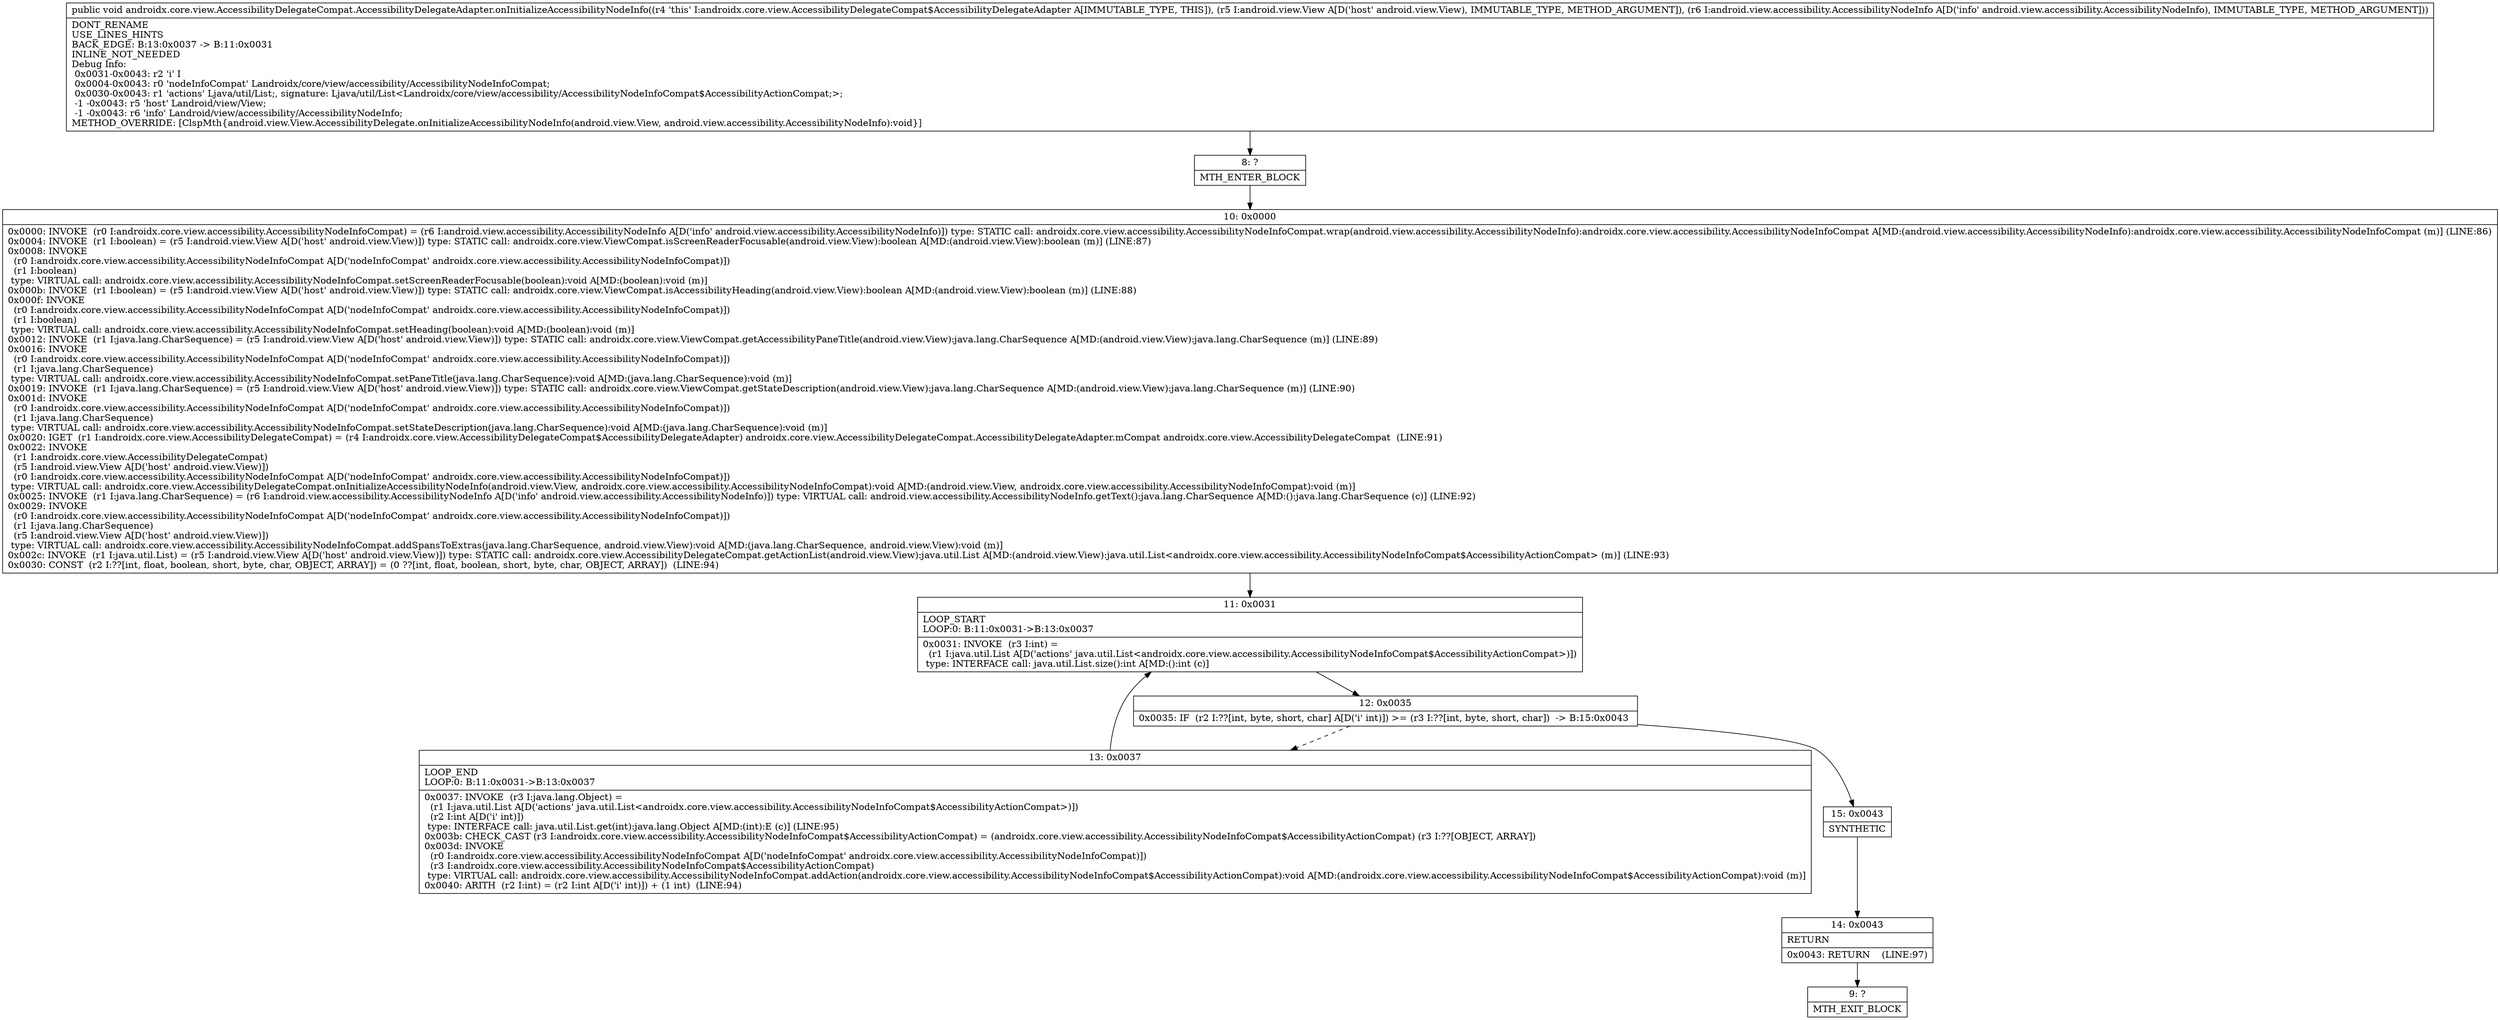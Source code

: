 digraph "CFG forandroidx.core.view.AccessibilityDelegateCompat.AccessibilityDelegateAdapter.onInitializeAccessibilityNodeInfo(Landroid\/view\/View;Landroid\/view\/accessibility\/AccessibilityNodeInfo;)V" {
Node_8 [shape=record,label="{8\:\ ?|MTH_ENTER_BLOCK\l}"];
Node_10 [shape=record,label="{10\:\ 0x0000|0x0000: INVOKE  (r0 I:androidx.core.view.accessibility.AccessibilityNodeInfoCompat) = (r6 I:android.view.accessibility.AccessibilityNodeInfo A[D('info' android.view.accessibility.AccessibilityNodeInfo)]) type: STATIC call: androidx.core.view.accessibility.AccessibilityNodeInfoCompat.wrap(android.view.accessibility.AccessibilityNodeInfo):androidx.core.view.accessibility.AccessibilityNodeInfoCompat A[MD:(android.view.accessibility.AccessibilityNodeInfo):androidx.core.view.accessibility.AccessibilityNodeInfoCompat (m)] (LINE:86)\l0x0004: INVOKE  (r1 I:boolean) = (r5 I:android.view.View A[D('host' android.view.View)]) type: STATIC call: androidx.core.view.ViewCompat.isScreenReaderFocusable(android.view.View):boolean A[MD:(android.view.View):boolean (m)] (LINE:87)\l0x0008: INVOKE  \l  (r0 I:androidx.core.view.accessibility.AccessibilityNodeInfoCompat A[D('nodeInfoCompat' androidx.core.view.accessibility.AccessibilityNodeInfoCompat)])\l  (r1 I:boolean)\l type: VIRTUAL call: androidx.core.view.accessibility.AccessibilityNodeInfoCompat.setScreenReaderFocusable(boolean):void A[MD:(boolean):void (m)]\l0x000b: INVOKE  (r1 I:boolean) = (r5 I:android.view.View A[D('host' android.view.View)]) type: STATIC call: androidx.core.view.ViewCompat.isAccessibilityHeading(android.view.View):boolean A[MD:(android.view.View):boolean (m)] (LINE:88)\l0x000f: INVOKE  \l  (r0 I:androidx.core.view.accessibility.AccessibilityNodeInfoCompat A[D('nodeInfoCompat' androidx.core.view.accessibility.AccessibilityNodeInfoCompat)])\l  (r1 I:boolean)\l type: VIRTUAL call: androidx.core.view.accessibility.AccessibilityNodeInfoCompat.setHeading(boolean):void A[MD:(boolean):void (m)]\l0x0012: INVOKE  (r1 I:java.lang.CharSequence) = (r5 I:android.view.View A[D('host' android.view.View)]) type: STATIC call: androidx.core.view.ViewCompat.getAccessibilityPaneTitle(android.view.View):java.lang.CharSequence A[MD:(android.view.View):java.lang.CharSequence (m)] (LINE:89)\l0x0016: INVOKE  \l  (r0 I:androidx.core.view.accessibility.AccessibilityNodeInfoCompat A[D('nodeInfoCompat' androidx.core.view.accessibility.AccessibilityNodeInfoCompat)])\l  (r1 I:java.lang.CharSequence)\l type: VIRTUAL call: androidx.core.view.accessibility.AccessibilityNodeInfoCompat.setPaneTitle(java.lang.CharSequence):void A[MD:(java.lang.CharSequence):void (m)]\l0x0019: INVOKE  (r1 I:java.lang.CharSequence) = (r5 I:android.view.View A[D('host' android.view.View)]) type: STATIC call: androidx.core.view.ViewCompat.getStateDescription(android.view.View):java.lang.CharSequence A[MD:(android.view.View):java.lang.CharSequence (m)] (LINE:90)\l0x001d: INVOKE  \l  (r0 I:androidx.core.view.accessibility.AccessibilityNodeInfoCompat A[D('nodeInfoCompat' androidx.core.view.accessibility.AccessibilityNodeInfoCompat)])\l  (r1 I:java.lang.CharSequence)\l type: VIRTUAL call: androidx.core.view.accessibility.AccessibilityNodeInfoCompat.setStateDescription(java.lang.CharSequence):void A[MD:(java.lang.CharSequence):void (m)]\l0x0020: IGET  (r1 I:androidx.core.view.AccessibilityDelegateCompat) = (r4 I:androidx.core.view.AccessibilityDelegateCompat$AccessibilityDelegateAdapter) androidx.core.view.AccessibilityDelegateCompat.AccessibilityDelegateAdapter.mCompat androidx.core.view.AccessibilityDelegateCompat  (LINE:91)\l0x0022: INVOKE  \l  (r1 I:androidx.core.view.AccessibilityDelegateCompat)\l  (r5 I:android.view.View A[D('host' android.view.View)])\l  (r0 I:androidx.core.view.accessibility.AccessibilityNodeInfoCompat A[D('nodeInfoCompat' androidx.core.view.accessibility.AccessibilityNodeInfoCompat)])\l type: VIRTUAL call: androidx.core.view.AccessibilityDelegateCompat.onInitializeAccessibilityNodeInfo(android.view.View, androidx.core.view.accessibility.AccessibilityNodeInfoCompat):void A[MD:(android.view.View, androidx.core.view.accessibility.AccessibilityNodeInfoCompat):void (m)]\l0x0025: INVOKE  (r1 I:java.lang.CharSequence) = (r6 I:android.view.accessibility.AccessibilityNodeInfo A[D('info' android.view.accessibility.AccessibilityNodeInfo)]) type: VIRTUAL call: android.view.accessibility.AccessibilityNodeInfo.getText():java.lang.CharSequence A[MD:():java.lang.CharSequence (c)] (LINE:92)\l0x0029: INVOKE  \l  (r0 I:androidx.core.view.accessibility.AccessibilityNodeInfoCompat A[D('nodeInfoCompat' androidx.core.view.accessibility.AccessibilityNodeInfoCompat)])\l  (r1 I:java.lang.CharSequence)\l  (r5 I:android.view.View A[D('host' android.view.View)])\l type: VIRTUAL call: androidx.core.view.accessibility.AccessibilityNodeInfoCompat.addSpansToExtras(java.lang.CharSequence, android.view.View):void A[MD:(java.lang.CharSequence, android.view.View):void (m)]\l0x002c: INVOKE  (r1 I:java.util.List) = (r5 I:android.view.View A[D('host' android.view.View)]) type: STATIC call: androidx.core.view.AccessibilityDelegateCompat.getActionList(android.view.View):java.util.List A[MD:(android.view.View):java.util.List\<androidx.core.view.accessibility.AccessibilityNodeInfoCompat$AccessibilityActionCompat\> (m)] (LINE:93)\l0x0030: CONST  (r2 I:??[int, float, boolean, short, byte, char, OBJECT, ARRAY]) = (0 ??[int, float, boolean, short, byte, char, OBJECT, ARRAY])  (LINE:94)\l}"];
Node_11 [shape=record,label="{11\:\ 0x0031|LOOP_START\lLOOP:0: B:11:0x0031\-\>B:13:0x0037\l|0x0031: INVOKE  (r3 I:int) = \l  (r1 I:java.util.List A[D('actions' java.util.List\<androidx.core.view.accessibility.AccessibilityNodeInfoCompat$AccessibilityActionCompat\>)])\l type: INTERFACE call: java.util.List.size():int A[MD:():int (c)]\l}"];
Node_12 [shape=record,label="{12\:\ 0x0035|0x0035: IF  (r2 I:??[int, byte, short, char] A[D('i' int)]) \>= (r3 I:??[int, byte, short, char])  \-\> B:15:0x0043 \l}"];
Node_13 [shape=record,label="{13\:\ 0x0037|LOOP_END\lLOOP:0: B:11:0x0031\-\>B:13:0x0037\l|0x0037: INVOKE  (r3 I:java.lang.Object) = \l  (r1 I:java.util.List A[D('actions' java.util.List\<androidx.core.view.accessibility.AccessibilityNodeInfoCompat$AccessibilityActionCompat\>)])\l  (r2 I:int A[D('i' int)])\l type: INTERFACE call: java.util.List.get(int):java.lang.Object A[MD:(int):E (c)] (LINE:95)\l0x003b: CHECK_CAST (r3 I:androidx.core.view.accessibility.AccessibilityNodeInfoCompat$AccessibilityActionCompat) = (androidx.core.view.accessibility.AccessibilityNodeInfoCompat$AccessibilityActionCompat) (r3 I:??[OBJECT, ARRAY]) \l0x003d: INVOKE  \l  (r0 I:androidx.core.view.accessibility.AccessibilityNodeInfoCompat A[D('nodeInfoCompat' androidx.core.view.accessibility.AccessibilityNodeInfoCompat)])\l  (r3 I:androidx.core.view.accessibility.AccessibilityNodeInfoCompat$AccessibilityActionCompat)\l type: VIRTUAL call: androidx.core.view.accessibility.AccessibilityNodeInfoCompat.addAction(androidx.core.view.accessibility.AccessibilityNodeInfoCompat$AccessibilityActionCompat):void A[MD:(androidx.core.view.accessibility.AccessibilityNodeInfoCompat$AccessibilityActionCompat):void (m)]\l0x0040: ARITH  (r2 I:int) = (r2 I:int A[D('i' int)]) + (1 int)  (LINE:94)\l}"];
Node_15 [shape=record,label="{15\:\ 0x0043|SYNTHETIC\l}"];
Node_14 [shape=record,label="{14\:\ 0x0043|RETURN\l|0x0043: RETURN    (LINE:97)\l}"];
Node_9 [shape=record,label="{9\:\ ?|MTH_EXIT_BLOCK\l}"];
MethodNode[shape=record,label="{public void androidx.core.view.AccessibilityDelegateCompat.AccessibilityDelegateAdapter.onInitializeAccessibilityNodeInfo((r4 'this' I:androidx.core.view.AccessibilityDelegateCompat$AccessibilityDelegateAdapter A[IMMUTABLE_TYPE, THIS]), (r5 I:android.view.View A[D('host' android.view.View), IMMUTABLE_TYPE, METHOD_ARGUMENT]), (r6 I:android.view.accessibility.AccessibilityNodeInfo A[D('info' android.view.accessibility.AccessibilityNodeInfo), IMMUTABLE_TYPE, METHOD_ARGUMENT]))  | DONT_RENAME\lUSE_LINES_HINTS\lBACK_EDGE: B:13:0x0037 \-\> B:11:0x0031\lINLINE_NOT_NEEDED\lDebug Info:\l  0x0031\-0x0043: r2 'i' I\l  0x0004\-0x0043: r0 'nodeInfoCompat' Landroidx\/core\/view\/accessibility\/AccessibilityNodeInfoCompat;\l  0x0030\-0x0043: r1 'actions' Ljava\/util\/List;, signature: Ljava\/util\/List\<Landroidx\/core\/view\/accessibility\/AccessibilityNodeInfoCompat$AccessibilityActionCompat;\>;\l  \-1 \-0x0043: r5 'host' Landroid\/view\/View;\l  \-1 \-0x0043: r6 'info' Landroid\/view\/accessibility\/AccessibilityNodeInfo;\lMETHOD_OVERRIDE: [ClspMth\{android.view.View.AccessibilityDelegate.onInitializeAccessibilityNodeInfo(android.view.View, android.view.accessibility.AccessibilityNodeInfo):void\}]\l}"];
MethodNode -> Node_8;Node_8 -> Node_10;
Node_10 -> Node_11;
Node_11 -> Node_12;
Node_12 -> Node_13[style=dashed];
Node_12 -> Node_15;
Node_13 -> Node_11;
Node_15 -> Node_14;
Node_14 -> Node_9;
}

